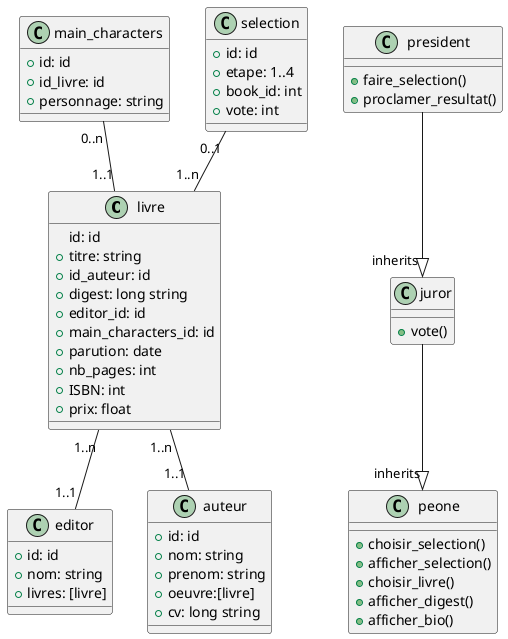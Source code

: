 @startuml
'https://plantuml.com/class-diagram

class livre{
id: id
+titre: string
+id_auteur: id
+digest: long string
+editor_id: id
+main_characters_id: id
+parution: date
+nb_pages: int
+ISBN: int
+prix: float
}

class main_characters {
	+id: id
	+id_livre: id
	+personnage: string
}

class editor {
	+id: id
	+nom: string
	+livres: [livre]
}
class auteur{
    +id: id
    +nom: string
    +prenom: string
    +oeuvre:[livre]
    +cv: long string
}

class selection{
	+id: id
    +etape: 1..4
	+book_id: int
	+vote: int
}
class peone{
    +choisir_selection()
    +afficher_selection()
    +choisir_livre()
    +afficher_digest()
    +afficher_bio()
 }
 class juror{
    +vote()
 }
 class president{
    +faire_selection()
    +proclamer_resultat()
 }
livre"1..n"--"1..1"editor
livre"1..n"--"1..1"auteur
selection"0..1"--"1..n"livre
main_characters"0..n"--"1..1"livre
president--|>"inherits"juror
juror--|>"inherits"peone
@enduml
